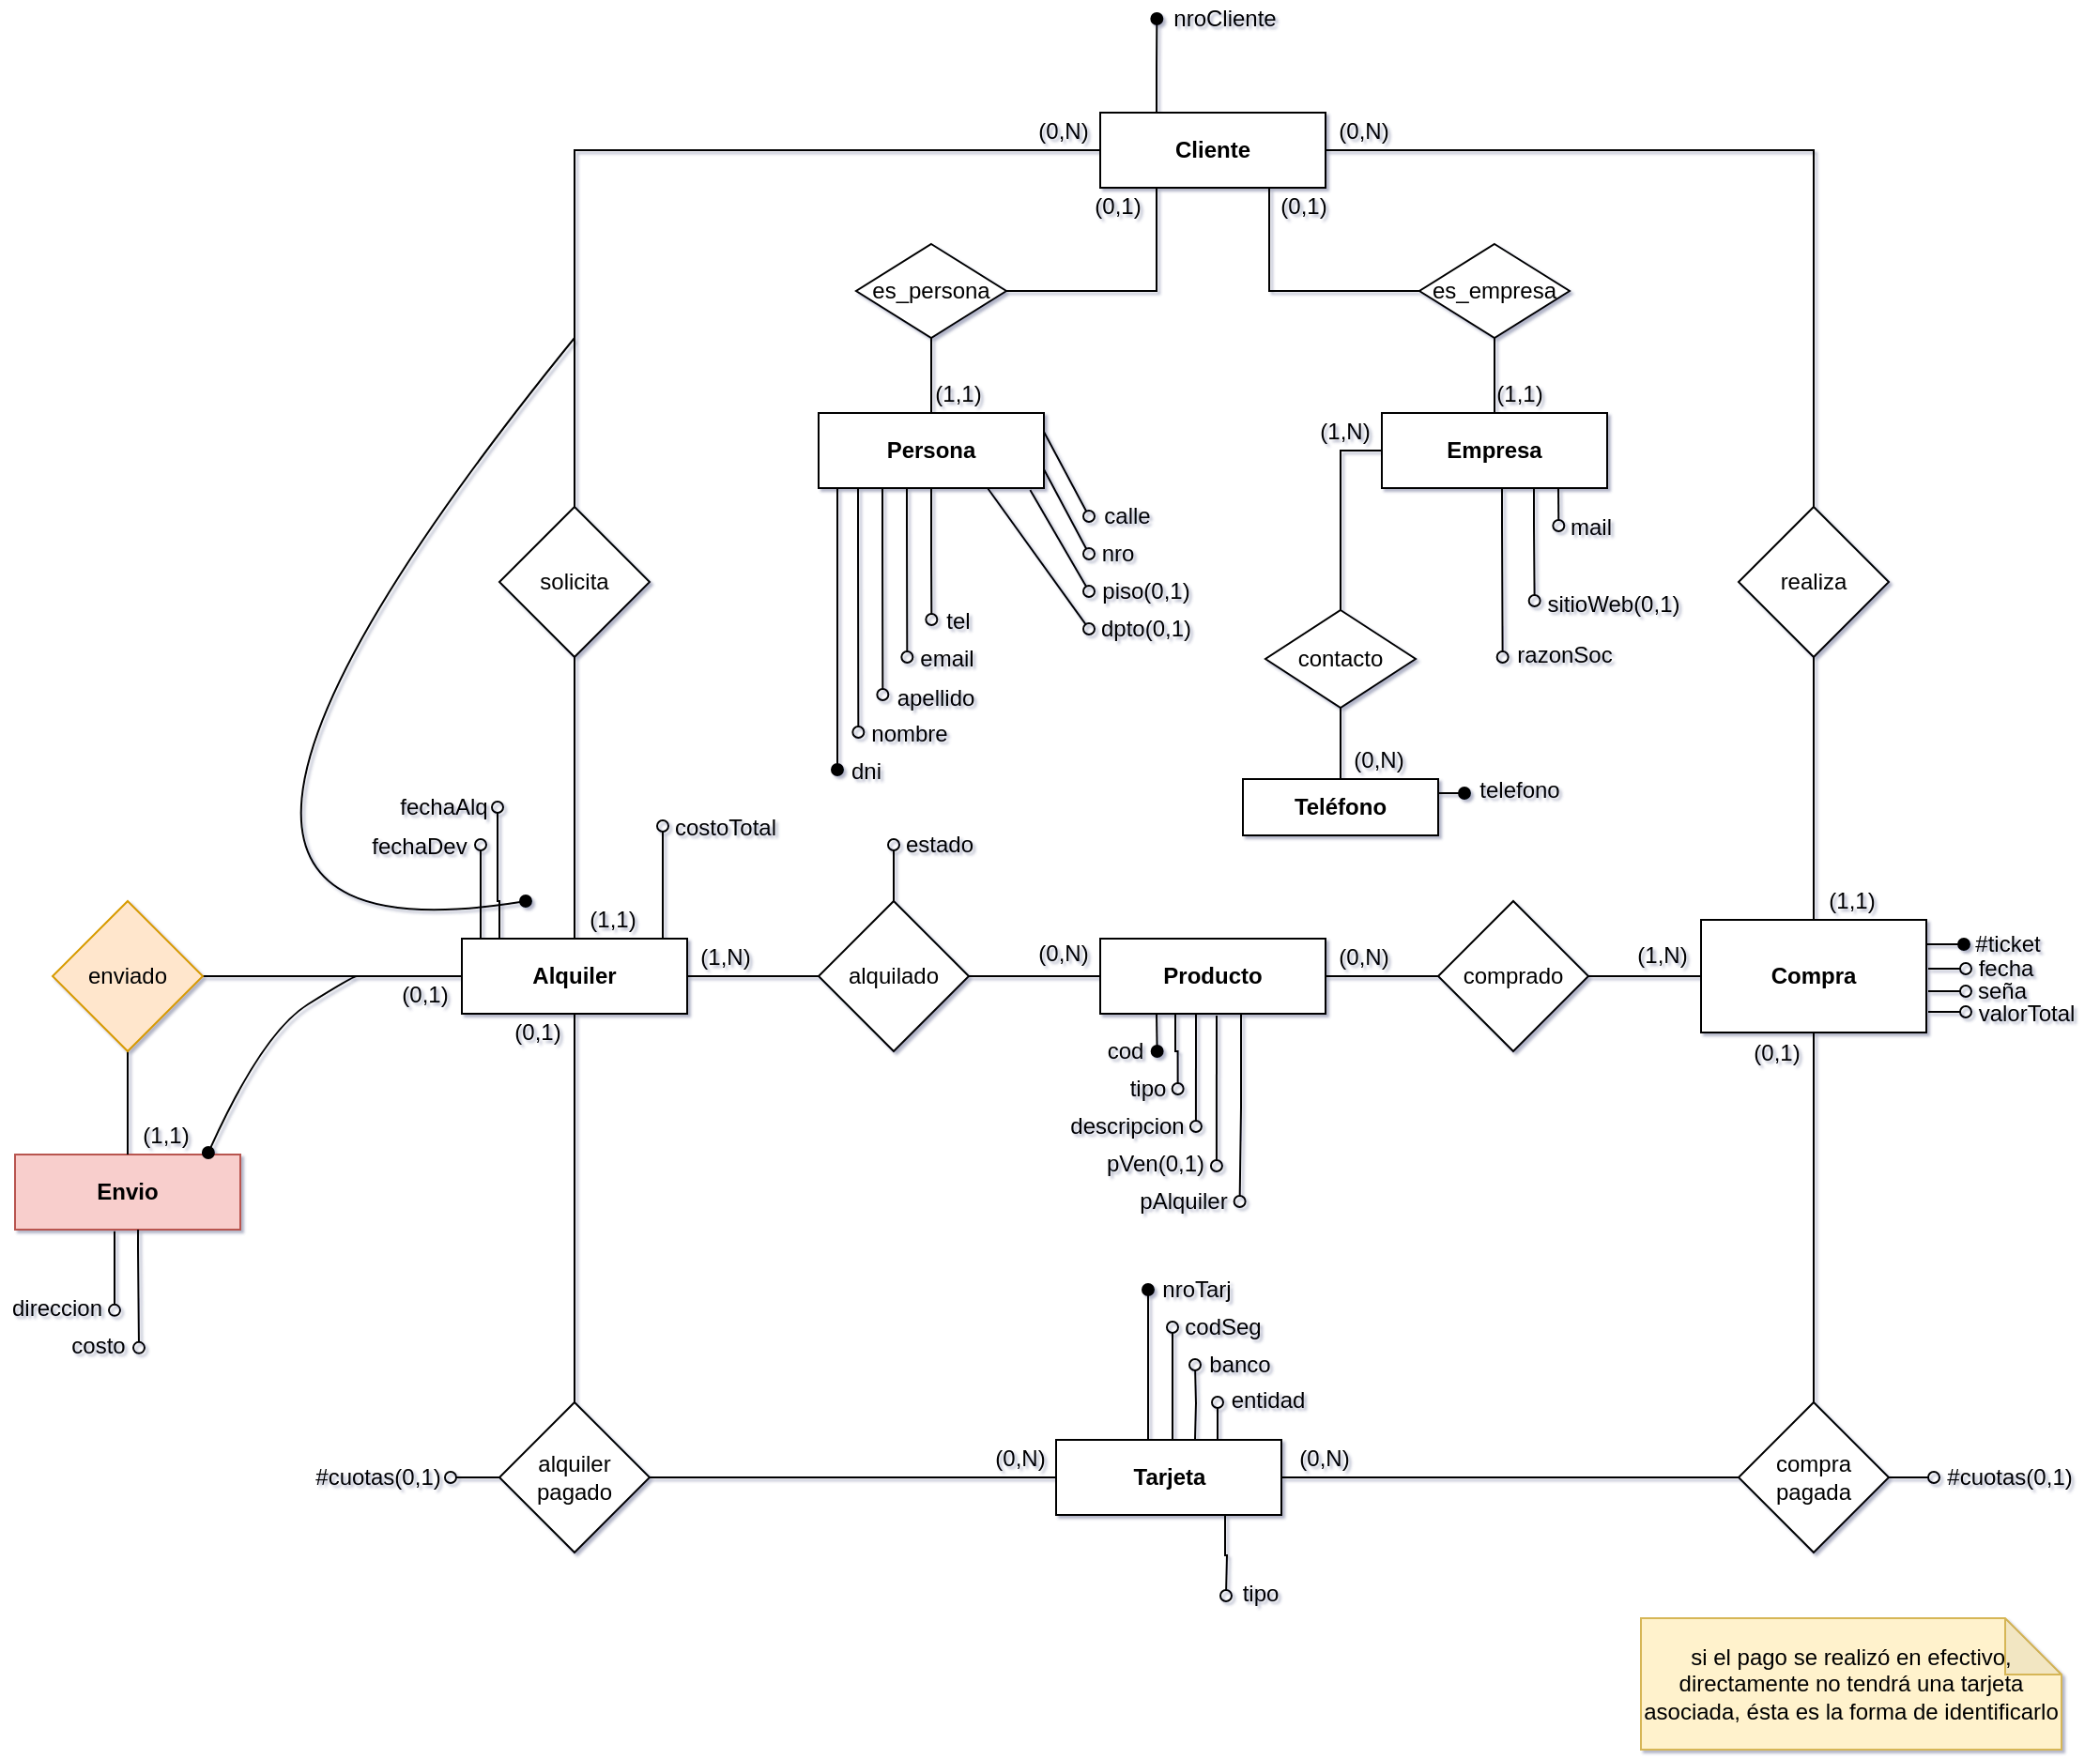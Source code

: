 <mxfile version="17.4.5" type="github">
  <diagram id="tCA3b7V7rkpCgKGouU4P" name="Página-1">
    <mxGraphModel dx="1116" dy="672" grid="1" gridSize="10" guides="1" tooltips="1" connect="1" arrows="1" fold="1" page="1" pageScale="1" pageWidth="827" pageHeight="1169" math="0" shadow="1">
      <root>
        <mxCell id="0" />
        <mxCell id="1" parent="0" />
        <mxCell id="JrbC6fHpjMKqTfL63MD3-28" style="edgeStyle=orthogonalEdgeStyle;rounded=0;orthogonalLoop=1;jettySize=auto;html=1;exitX=0;exitY=0.5;exitDx=0;exitDy=0;entryX=0.5;entryY=0;entryDx=0;entryDy=0;endArrow=none;endFill=0;" parent="1" source="JrbC6fHpjMKqTfL63MD3-1" target="JrbC6fHpjMKqTfL63MD3-8" edge="1">
          <mxGeometry relative="1" as="geometry" />
        </mxCell>
        <mxCell id="JrbC6fHpjMKqTfL63MD3-32" style="edgeStyle=orthogonalEdgeStyle;rounded=0;orthogonalLoop=1;jettySize=auto;html=1;exitX=1;exitY=0.5;exitDx=0;exitDy=0;entryX=0.5;entryY=0;entryDx=0;entryDy=0;endArrow=none;endFill=0;" parent="1" source="JrbC6fHpjMKqTfL63MD3-1" target="JrbC6fHpjMKqTfL63MD3-30" edge="1">
          <mxGeometry relative="1" as="geometry" />
        </mxCell>
        <mxCell id="JrbC6fHpjMKqTfL63MD3-125" style="edgeStyle=orthogonalEdgeStyle;rounded=0;orthogonalLoop=1;jettySize=auto;html=1;exitX=0.5;exitY=1;exitDx=0;exitDy=0;endArrow=oval;endFill=1;" parent="1" edge="1">
          <mxGeometry relative="1" as="geometry">
            <mxPoint x="986" y="440" as="targetPoint" />
            <mxPoint x="1026" y="290" as="sourcePoint" />
            <Array as="points">
              <mxPoint x="986" y="290" />
            </Array>
          </mxGeometry>
        </mxCell>
        <mxCell id="JrbC6fHpjMKqTfL63MD3-142" style="edgeStyle=orthogonalEdgeStyle;rounded=0;orthogonalLoop=1;jettySize=auto;html=1;exitX=0.25;exitY=0;exitDx=0;exitDy=0;endArrow=oval;endFill=1;" parent="1" source="JrbC6fHpjMKqTfL63MD3-1" edge="1">
          <mxGeometry relative="1" as="geometry">
            <mxPoint x="1156.176" y="40" as="targetPoint" />
          </mxGeometry>
        </mxCell>
        <mxCell id="njBk4Wr4Tp1kpE1FgS2M-12" style="edgeStyle=orthogonalEdgeStyle;rounded=0;orthogonalLoop=1;jettySize=auto;html=1;exitX=0.25;exitY=1;exitDx=0;exitDy=0;entryX=1;entryY=0.5;entryDx=0;entryDy=0;endArrow=none;endFill=0;" parent="1" source="JrbC6fHpjMKqTfL63MD3-1" target="njBk4Wr4Tp1kpE1FgS2M-10" edge="1">
          <mxGeometry relative="1" as="geometry" />
        </mxCell>
        <mxCell id="njBk4Wr4Tp1kpE1FgS2M-13" style="edgeStyle=orthogonalEdgeStyle;rounded=0;orthogonalLoop=1;jettySize=auto;html=1;exitX=0.75;exitY=1;exitDx=0;exitDy=0;entryX=0;entryY=0.5;entryDx=0;entryDy=0;endArrow=none;endFill=0;" parent="1" source="JrbC6fHpjMKqTfL63MD3-1" target="njBk4Wr4Tp1kpE1FgS2M-11" edge="1">
          <mxGeometry relative="1" as="geometry" />
        </mxCell>
        <mxCell id="JrbC6fHpjMKqTfL63MD3-1" value="Cliente" style="rounded=0;whiteSpace=wrap;html=1;fontStyle=1" parent="1" vertex="1">
          <mxGeometry x="1126" y="90" width="120" height="40" as="geometry" />
        </mxCell>
        <mxCell id="JrbC6fHpjMKqTfL63MD3-136" style="edgeStyle=orthogonalEdgeStyle;rounded=0;orthogonalLoop=1;jettySize=auto;html=1;exitX=0.5;exitY=1;exitDx=0;exitDy=0;endArrow=oval;endFill=0;" parent="1" edge="1">
          <mxGeometry relative="1" as="geometry">
            <mxPoint x="997.176" y="420" as="targetPoint" />
            <mxPoint x="997" y="290" as="sourcePoint" />
            <Array as="points">
              <mxPoint x="997" y="320" />
              <mxPoint x="997" y="320" />
            </Array>
          </mxGeometry>
        </mxCell>
        <mxCell id="JrbC6fHpjMKqTfL63MD3-137" style="edgeStyle=orthogonalEdgeStyle;rounded=0;orthogonalLoop=1;jettySize=auto;html=1;exitX=0.5;exitY=1;exitDx=0;exitDy=0;endArrow=oval;endFill=0;" parent="1" edge="1">
          <mxGeometry relative="1" as="geometry">
            <mxPoint x="1010.176" y="400" as="targetPoint" />
            <mxPoint x="1010" y="290" as="sourcePoint" />
            <Array as="points">
              <mxPoint x="1010" y="320" />
              <mxPoint x="1010" y="320" />
            </Array>
          </mxGeometry>
        </mxCell>
        <mxCell id="JrbC6fHpjMKqTfL63MD3-139" style="edgeStyle=orthogonalEdgeStyle;rounded=0;orthogonalLoop=1;jettySize=auto;html=1;exitX=0.5;exitY=1;exitDx=0;exitDy=0;endArrow=oval;endFill=0;" parent="1" edge="1">
          <mxGeometry relative="1" as="geometry">
            <mxPoint x="1023.176" y="380" as="targetPoint" />
            <mxPoint x="1023" y="290" as="sourcePoint" />
            <Array as="points">
              <mxPoint x="1023" y="310" />
              <mxPoint x="1023" y="310" />
            </Array>
          </mxGeometry>
        </mxCell>
        <mxCell id="JrbC6fHpjMKqTfL63MD3-140" style="edgeStyle=orthogonalEdgeStyle;rounded=0;orthogonalLoop=1;jettySize=auto;html=1;exitX=0.5;exitY=1;exitDx=0;exitDy=0;endArrow=oval;endFill=0;" parent="1" source="JrbC6fHpjMKqTfL63MD3-2" edge="1">
          <mxGeometry relative="1" as="geometry">
            <mxPoint x="1036.176" y="360" as="targetPoint" />
          </mxGeometry>
        </mxCell>
        <mxCell id="JrbC6fHpjMKqTfL63MD3-2" value="Persona" style="rounded=0;whiteSpace=wrap;html=1;fontStyle=1" parent="1" vertex="1">
          <mxGeometry x="976" y="250" width="120" height="40" as="geometry" />
        </mxCell>
        <mxCell id="JrbC6fHpjMKqTfL63MD3-145" style="edgeStyle=orthogonalEdgeStyle;rounded=0;orthogonalLoop=1;jettySize=auto;html=1;exitX=0.5;exitY=1;exitDx=0;exitDy=0;endArrow=oval;endFill=0;" parent="1" edge="1">
          <mxGeometry relative="1" as="geometry">
            <mxPoint x="1370.176" y="310" as="targetPoint" />
            <mxPoint x="1370" y="290" as="sourcePoint" />
          </mxGeometry>
        </mxCell>
        <mxCell id="JrbC6fHpjMKqTfL63MD3-147" style="edgeStyle=orthogonalEdgeStyle;rounded=0;orthogonalLoop=1;jettySize=auto;html=1;exitX=0.5;exitY=1;exitDx=0;exitDy=0;endArrow=oval;endFill=0;" parent="1" edge="1">
          <mxGeometry relative="1" as="geometry">
            <mxPoint x="1357.333" y="350" as="targetPoint" />
            <mxPoint x="1357" y="290" as="sourcePoint" />
            <Array as="points">
              <mxPoint x="1357" y="310" />
              <mxPoint x="1357" y="310" />
            </Array>
          </mxGeometry>
        </mxCell>
        <mxCell id="JrbC6fHpjMKqTfL63MD3-148" style="edgeStyle=orthogonalEdgeStyle;rounded=0;orthogonalLoop=1;jettySize=auto;html=1;exitX=0.25;exitY=1;exitDx=0;exitDy=0;endArrow=oval;endFill=0;" parent="1" edge="1">
          <mxGeometry relative="1" as="geometry">
            <mxPoint x="1340.333" y="380" as="targetPoint" />
            <mxPoint x="1340" y="290" as="sourcePoint" />
            <Array as="points">
              <mxPoint x="1340" y="310" />
              <mxPoint x="1340" y="310" />
            </Array>
          </mxGeometry>
        </mxCell>
        <mxCell id="njBk4Wr4Tp1kpE1FgS2M-5" style="edgeStyle=orthogonalEdgeStyle;rounded=0;orthogonalLoop=1;jettySize=auto;html=1;exitX=0;exitY=0.5;exitDx=0;exitDy=0;entryX=0.5;entryY=0;entryDx=0;entryDy=0;endArrow=none;endFill=0;" parent="1" source="JrbC6fHpjMKqTfL63MD3-3" target="njBk4Wr4Tp1kpE1FgS2M-1" edge="1">
          <mxGeometry relative="1" as="geometry" />
        </mxCell>
        <mxCell id="JrbC6fHpjMKqTfL63MD3-3" value="Empresa" style="rounded=0;whiteSpace=wrap;html=1;fontStyle=1" parent="1" vertex="1">
          <mxGeometry x="1276" y="250" width="120" height="40" as="geometry" />
        </mxCell>
        <mxCell id="JrbC6fHpjMKqTfL63MD3-104" style="edgeStyle=orthogonalEdgeStyle;rounded=0;orthogonalLoop=1;jettySize=auto;html=1;exitX=0.25;exitY=1;exitDx=0;exitDy=0;endArrow=oval;endFill=1;" parent="1" source="JrbC6fHpjMKqTfL63MD3-6" edge="1">
          <mxGeometry relative="1" as="geometry">
            <mxPoint x="1156.333" y="590.0" as="targetPoint" />
          </mxGeometry>
        </mxCell>
        <mxCell id="JrbC6fHpjMKqTfL63MD3-106" style="edgeStyle=orthogonalEdgeStyle;rounded=0;orthogonalLoop=1;jettySize=auto;html=1;exitX=0.5;exitY=1;exitDx=0;exitDy=0;endArrow=oval;endFill=0;" parent="1" edge="1">
          <mxGeometry relative="1" as="geometry">
            <mxPoint x="1167.333" y="610" as="targetPoint" />
            <mxPoint x="1167" y="570.0" as="sourcePoint" />
            <Array as="points">
              <mxPoint x="1166" y="570" />
              <mxPoint x="1166" y="590" />
              <mxPoint x="1167" y="590" />
            </Array>
          </mxGeometry>
        </mxCell>
        <mxCell id="JrbC6fHpjMKqTfL63MD3-108" style="edgeStyle=orthogonalEdgeStyle;rounded=0;orthogonalLoop=1;jettySize=auto;html=1;exitX=0.5;exitY=1;exitDx=0;exitDy=0;endArrow=oval;endFill=0;" parent="1" edge="1">
          <mxGeometry relative="1" as="geometry">
            <mxPoint x="1176.966" y="630" as="targetPoint" />
            <mxPoint x="1177.0" y="570" as="sourcePoint" />
          </mxGeometry>
        </mxCell>
        <mxCell id="JrbC6fHpjMKqTfL63MD3-110" style="edgeStyle=orthogonalEdgeStyle;rounded=0;orthogonalLoop=1;jettySize=auto;html=1;exitX=0.5;exitY=1;exitDx=0;exitDy=0;endArrow=oval;endFill=0;" parent="1" edge="1">
          <mxGeometry relative="1" as="geometry">
            <mxPoint x="1187.966" y="651" as="targetPoint" />
            <mxPoint x="1188.0" y="571" as="sourcePoint" />
          </mxGeometry>
        </mxCell>
        <mxCell id="JrbC6fHpjMKqTfL63MD3-112" style="edgeStyle=orthogonalEdgeStyle;rounded=0;orthogonalLoop=1;jettySize=auto;html=1;exitX=0.75;exitY=1;exitDx=0;exitDy=0;endArrow=oval;endFill=0;" parent="1" edge="1">
          <mxGeometry relative="1" as="geometry">
            <mxPoint x="1200.31" y="670" as="targetPoint" />
            <mxPoint x="1200.0" y="570" as="sourcePoint" />
            <Array as="points">
              <mxPoint x="1201" y="570" />
              <mxPoint x="1201" y="620" />
              <mxPoint x="1200" y="620" />
            </Array>
          </mxGeometry>
        </mxCell>
        <mxCell id="JrbC6fHpjMKqTfL63MD3-6" value="Producto" style="rounded=0;whiteSpace=wrap;html=1;fontStyle=1" parent="1" vertex="1">
          <mxGeometry x="1126" y="530" width="120" height="40" as="geometry" />
        </mxCell>
        <mxCell id="JrbC6fHpjMKqTfL63MD3-12" style="edgeStyle=orthogonalEdgeStyle;rounded=0;orthogonalLoop=1;jettySize=auto;html=1;exitX=1;exitY=0.5;exitDx=0;exitDy=0;entryX=0;entryY=0.5;entryDx=0;entryDy=0;endArrow=none;endFill=0;" parent="1" source="JrbC6fHpjMKqTfL63MD3-7" target="JrbC6fHpjMKqTfL63MD3-11" edge="1">
          <mxGeometry relative="1" as="geometry">
            <mxPoint x="976" y="550" as="sourcePoint" />
          </mxGeometry>
        </mxCell>
        <mxCell id="JrbC6fHpjMKqTfL63MD3-38" style="edgeStyle=orthogonalEdgeStyle;rounded=0;orthogonalLoop=1;jettySize=auto;html=1;exitX=0.5;exitY=1;exitDx=0;exitDy=0;entryX=0.5;entryY=0;entryDx=0;entryDy=0;endArrow=none;endFill=0;" parent="1" source="JrbC6fHpjMKqTfL63MD3-7" target="JrbC6fHpjMKqTfL63MD3-36" edge="1">
          <mxGeometry relative="1" as="geometry" />
        </mxCell>
        <mxCell id="JrbC6fHpjMKqTfL63MD3-48" style="edgeStyle=orthogonalEdgeStyle;rounded=0;orthogonalLoop=1;jettySize=auto;html=1;exitX=0;exitY=0.5;exitDx=0;exitDy=0;entryX=1;entryY=0.5;entryDx=0;entryDy=0;endArrow=none;endFill=0;" parent="1" source="JrbC6fHpjMKqTfL63MD3-7" target="OYZd-i3R9D24Anv1cwW3-3" edge="1">
          <mxGeometry relative="1" as="geometry">
            <mxPoint x="606" y="610" as="targetPoint" />
          </mxGeometry>
        </mxCell>
        <mxCell id="JrbC6fHpjMKqTfL63MD3-60" style="edgeStyle=orthogonalEdgeStyle;rounded=0;orthogonalLoop=1;jettySize=auto;html=1;exitX=0.25;exitY=0;exitDx=0;exitDy=0;endArrow=oval;endFill=0;" parent="1" edge="1">
          <mxGeometry relative="1" as="geometry">
            <mxPoint x="796" y="480" as="targetPoint" />
            <mxPoint x="797" y="530.0" as="sourcePoint" />
            <Array as="points">
              <mxPoint x="796" y="530" />
            </Array>
          </mxGeometry>
        </mxCell>
        <mxCell id="JrbC6fHpjMKqTfL63MD3-61" style="edgeStyle=orthogonalEdgeStyle;rounded=0;orthogonalLoop=1;jettySize=auto;html=1;exitX=0.25;exitY=0;exitDx=0;exitDy=0;endArrow=oval;endFill=0;" parent="1" edge="1">
          <mxGeometry relative="1" as="geometry">
            <mxPoint x="805" y="460" as="targetPoint" />
            <mxPoint x="805" y="530.0" as="sourcePoint" />
            <Array as="points">
              <mxPoint x="806" y="530" />
              <mxPoint x="806" y="510" />
            </Array>
          </mxGeometry>
        </mxCell>
        <mxCell id="JrbC6fHpjMKqTfL63MD3-62" style="edgeStyle=orthogonalEdgeStyle;rounded=0;orthogonalLoop=1;jettySize=auto;html=1;exitX=0.25;exitY=0;exitDx=0;exitDy=0;endArrow=oval;endFill=0;" parent="1" edge="1">
          <mxGeometry relative="1" as="geometry">
            <mxPoint x="893" y="470.0" as="targetPoint" />
            <mxPoint x="893" y="530.0" as="sourcePoint" />
          </mxGeometry>
        </mxCell>
        <mxCell id="JrbC6fHpjMKqTfL63MD3-7" value="Alquiler" style="rounded=0;whiteSpace=wrap;html=1;fontStyle=1" parent="1" vertex="1">
          <mxGeometry x="786" y="530" width="120" height="40" as="geometry" />
        </mxCell>
        <mxCell id="JrbC6fHpjMKqTfL63MD3-29" style="edgeStyle=orthogonalEdgeStyle;rounded=0;orthogonalLoop=1;jettySize=auto;html=1;exitX=0.5;exitY=1;exitDx=0;exitDy=0;entryX=0.5;entryY=0;entryDx=0;entryDy=0;endArrow=none;endFill=0;" parent="1" source="JrbC6fHpjMKqTfL63MD3-8" target="JrbC6fHpjMKqTfL63MD3-7" edge="1">
          <mxGeometry relative="1" as="geometry" />
        </mxCell>
        <mxCell id="JrbC6fHpjMKqTfL63MD3-8" value="solicita" style="rhombus;whiteSpace=wrap;html=1;" parent="1" vertex="1">
          <mxGeometry x="806" y="300" width="80" height="80" as="geometry" />
        </mxCell>
        <mxCell id="JrbC6fHpjMKqTfL63MD3-13" style="edgeStyle=orthogonalEdgeStyle;rounded=0;orthogonalLoop=1;jettySize=auto;html=1;exitX=1;exitY=0.5;exitDx=0;exitDy=0;entryX=0;entryY=0.5;entryDx=0;entryDy=0;endArrow=none;endFill=0;" parent="1" source="JrbC6fHpjMKqTfL63MD3-11" target="JrbC6fHpjMKqTfL63MD3-6" edge="1">
          <mxGeometry relative="1" as="geometry" />
        </mxCell>
        <mxCell id="JrbC6fHpjMKqTfL63MD3-16" style="edgeStyle=orthogonalEdgeStyle;rounded=0;orthogonalLoop=1;jettySize=auto;html=1;exitX=0.5;exitY=0;exitDx=0;exitDy=0;endArrow=oval;endFill=0;" parent="1" source="JrbC6fHpjMKqTfL63MD3-11" edge="1">
          <mxGeometry relative="1" as="geometry">
            <mxPoint x="1016" y="480" as="targetPoint" />
          </mxGeometry>
        </mxCell>
        <mxCell id="JrbC6fHpjMKqTfL63MD3-11" value="alquilado" style="rhombus;whiteSpace=wrap;html=1;" parent="1" vertex="1">
          <mxGeometry x="976" y="510" width="80" height="80" as="geometry" />
        </mxCell>
        <mxCell id="JrbC6fHpjMKqTfL63MD3-14" value="(1,N)" style="text;html=1;align=center;verticalAlign=middle;resizable=0;points=[];autosize=1;strokeColor=none;fillColor=none;" parent="1" vertex="1">
          <mxGeometry x="906" y="530" width="40" height="20" as="geometry" />
        </mxCell>
        <mxCell id="JrbC6fHpjMKqTfL63MD3-17" value="estado" style="text;html=1;align=center;verticalAlign=middle;resizable=0;points=[];autosize=1;strokeColor=none;fillColor=none;" parent="1" vertex="1">
          <mxGeometry x="1015" y="470" width="50" height="20" as="geometry" />
        </mxCell>
        <mxCell id="JrbC6fHpjMKqTfL63MD3-42" style="edgeStyle=orthogonalEdgeStyle;rounded=0;orthogonalLoop=1;jettySize=auto;html=1;exitX=0.5;exitY=1;exitDx=0;exitDy=0;entryX=0.5;entryY=0;entryDx=0;entryDy=0;endArrow=none;endFill=0;" parent="1" source="JrbC6fHpjMKqTfL63MD3-21" target="JrbC6fHpjMKqTfL63MD3-40" edge="1">
          <mxGeometry relative="1" as="geometry" />
        </mxCell>
        <mxCell id="JrbC6fHpjMKqTfL63MD3-93" style="edgeStyle=orthogonalEdgeStyle;rounded=0;orthogonalLoop=1;jettySize=auto;html=1;exitX=1;exitY=0.25;exitDx=0;exitDy=0;endArrow=oval;endFill=1;" parent="1" edge="1">
          <mxGeometry relative="1" as="geometry">
            <mxPoint x="1586" y="532.833" as="targetPoint" />
            <mxPoint x="1566" y="533.0" as="sourcePoint" />
          </mxGeometry>
        </mxCell>
        <mxCell id="JrbC6fHpjMKqTfL63MD3-21" value="Compra" style="rounded=0;whiteSpace=wrap;html=1;fontStyle=1" parent="1" vertex="1">
          <mxGeometry x="1446" y="520" width="120" height="60" as="geometry" />
        </mxCell>
        <mxCell id="JrbC6fHpjMKqTfL63MD3-23" style="edgeStyle=orthogonalEdgeStyle;rounded=0;orthogonalLoop=1;jettySize=auto;html=1;exitX=1;exitY=0.5;exitDx=0;exitDy=0;entryX=0;entryY=0.5;entryDx=0;entryDy=0;endArrow=none;endFill=0;" parent="1" source="JrbC6fHpjMKqTfL63MD3-22" target="JrbC6fHpjMKqTfL63MD3-21" edge="1">
          <mxGeometry relative="1" as="geometry" />
        </mxCell>
        <mxCell id="JrbC6fHpjMKqTfL63MD3-24" style="edgeStyle=orthogonalEdgeStyle;rounded=0;orthogonalLoop=1;jettySize=auto;html=1;exitX=0;exitY=0.5;exitDx=0;exitDy=0;entryX=1;entryY=0.5;entryDx=0;entryDy=0;endArrow=none;endFill=0;" parent="1" source="JrbC6fHpjMKqTfL63MD3-22" target="JrbC6fHpjMKqTfL63MD3-6" edge="1">
          <mxGeometry relative="1" as="geometry" />
        </mxCell>
        <mxCell id="JrbC6fHpjMKqTfL63MD3-22" value="comprado" style="rhombus;whiteSpace=wrap;html=1;" parent="1" vertex="1">
          <mxGeometry x="1306" y="510" width="80" height="80" as="geometry" />
        </mxCell>
        <mxCell id="JrbC6fHpjMKqTfL63MD3-25" value="(1,N)" style="text;html=1;align=center;verticalAlign=middle;resizable=0;points=[];autosize=1;strokeColor=none;fillColor=none;" parent="1" vertex="1">
          <mxGeometry x="1405" y="529" width="40" height="20" as="geometry" />
        </mxCell>
        <mxCell id="JrbC6fHpjMKqTfL63MD3-31" style="edgeStyle=orthogonalEdgeStyle;rounded=0;orthogonalLoop=1;jettySize=auto;html=1;exitX=0.5;exitY=1;exitDx=0;exitDy=0;entryX=0.5;entryY=0;entryDx=0;entryDy=0;endArrow=none;endFill=0;" parent="1" source="JrbC6fHpjMKqTfL63MD3-30" target="JrbC6fHpjMKqTfL63MD3-21" edge="1">
          <mxGeometry relative="1" as="geometry" />
        </mxCell>
        <mxCell id="JrbC6fHpjMKqTfL63MD3-30" value="realiza" style="rhombus;whiteSpace=wrap;html=1;" parent="1" vertex="1">
          <mxGeometry x="1466" y="300" width="80" height="80" as="geometry" />
        </mxCell>
        <mxCell id="JrbC6fHpjMKqTfL63MD3-41" style="edgeStyle=orthogonalEdgeStyle;rounded=0;orthogonalLoop=1;jettySize=auto;html=1;exitX=1;exitY=0.5;exitDx=0;exitDy=0;entryX=0;entryY=0.5;entryDx=0;entryDy=0;endArrow=none;endFill=0;" parent="1" source="JrbC6fHpjMKqTfL63MD3-35" target="JrbC6fHpjMKqTfL63MD3-40" edge="1">
          <mxGeometry relative="1" as="geometry">
            <mxPoint x="1246" y="740" as="sourcePoint" />
          </mxGeometry>
        </mxCell>
        <mxCell id="JrbC6fHpjMKqTfL63MD3-157" style="edgeStyle=orthogonalEdgeStyle;rounded=0;orthogonalLoop=1;jettySize=auto;html=1;exitX=0.25;exitY=0;exitDx=0;exitDy=0;endArrow=oval;endFill=1;" parent="1" edge="1">
          <mxGeometry relative="1" as="geometry">
            <mxPoint x="1151.5" y="717" as="targetPoint" />
            <mxPoint x="1151.5" y="797" as="sourcePoint" />
          </mxGeometry>
        </mxCell>
        <mxCell id="JrbC6fHpjMKqTfL63MD3-158" style="edgeStyle=orthogonalEdgeStyle;rounded=0;orthogonalLoop=1;jettySize=auto;html=1;exitX=0.25;exitY=0;exitDx=0;exitDy=0;endArrow=oval;endFill=0;" parent="1" edge="1">
          <mxGeometry relative="1" as="geometry">
            <mxPoint x="1164.5" y="737" as="targetPoint" />
            <mxPoint x="1164.5" y="797" as="sourcePoint" />
            <Array as="points">
              <mxPoint x="1164.5" y="737" />
            </Array>
          </mxGeometry>
        </mxCell>
        <mxCell id="JrbC6fHpjMKqTfL63MD3-159" style="edgeStyle=orthogonalEdgeStyle;rounded=0;orthogonalLoop=1;jettySize=auto;html=1;exitX=0.5;exitY=0;exitDx=0;exitDy=0;endArrow=oval;endFill=0;" parent="1" edge="1">
          <mxGeometry relative="1" as="geometry">
            <mxPoint x="1176.5" y="757" as="targetPoint" />
            <mxPoint x="1176.5" y="797" as="sourcePoint" />
          </mxGeometry>
        </mxCell>
        <mxCell id="JrbC6fHpjMKqTfL63MD3-160" style="edgeStyle=orthogonalEdgeStyle;rounded=0;orthogonalLoop=1;jettySize=auto;html=1;exitX=0.5;exitY=0;exitDx=0;exitDy=0;endArrow=oval;endFill=0;" parent="1" edge="1">
          <mxGeometry relative="1" as="geometry">
            <mxPoint x="1188.5" y="777" as="targetPoint" />
            <mxPoint x="1188.5" y="797" as="sourcePoint" />
          </mxGeometry>
        </mxCell>
        <mxCell id="vegJUTZC-NedtnokfhXn-1" style="edgeStyle=orthogonalEdgeStyle;rounded=0;orthogonalLoop=1;jettySize=auto;html=1;exitX=0.75;exitY=1;exitDx=0;exitDy=0;endArrow=oval;endFill=0;" parent="1" source="JrbC6fHpjMKqTfL63MD3-35" edge="1">
          <mxGeometry relative="1" as="geometry">
            <mxPoint x="1193" y="880" as="targetPoint" />
          </mxGeometry>
        </mxCell>
        <mxCell id="JrbC6fHpjMKqTfL63MD3-35" value="Tarjeta" style="rounded=0;whiteSpace=wrap;html=1;fontStyle=1" parent="1" vertex="1">
          <mxGeometry x="1102.5" y="797" width="120" height="40" as="geometry" />
        </mxCell>
        <mxCell id="JrbC6fHpjMKqTfL63MD3-37" style="edgeStyle=orthogonalEdgeStyle;rounded=0;orthogonalLoop=1;jettySize=auto;html=1;exitX=1;exitY=0.5;exitDx=0;exitDy=0;entryX=0;entryY=0.5;entryDx=0;entryDy=0;endArrow=none;endFill=0;" parent="1" source="JrbC6fHpjMKqTfL63MD3-36" target="JrbC6fHpjMKqTfL63MD3-35" edge="1">
          <mxGeometry relative="1" as="geometry">
            <mxPoint x="1126" y="740" as="targetPoint" />
          </mxGeometry>
        </mxCell>
        <mxCell id="nKV0IDAUiu47R8Ns6cA8-9" style="edgeStyle=orthogonalEdgeStyle;rounded=0;orthogonalLoop=1;jettySize=auto;html=1;exitX=0;exitY=0.5;exitDx=0;exitDy=0;endArrow=oval;endFill=0;" parent="1" source="JrbC6fHpjMKqTfL63MD3-36" edge="1">
          <mxGeometry relative="1" as="geometry">
            <mxPoint x="780" y="816.897" as="targetPoint" />
          </mxGeometry>
        </mxCell>
        <mxCell id="JrbC6fHpjMKqTfL63MD3-36" value="alquiler&lt;br&gt;pagado" style="rhombus;whiteSpace=wrap;html=1;" parent="1" vertex="1">
          <mxGeometry x="806" y="777" width="80" height="80" as="geometry" />
        </mxCell>
        <mxCell id="nKV0IDAUiu47R8Ns6cA8-7" style="edgeStyle=orthogonalEdgeStyle;rounded=0;orthogonalLoop=1;jettySize=auto;html=1;exitX=1;exitY=0.5;exitDx=0;exitDy=0;endArrow=oval;endFill=0;" parent="1" source="JrbC6fHpjMKqTfL63MD3-40" edge="1">
          <mxGeometry relative="1" as="geometry">
            <mxPoint x="1570" y="816.897" as="targetPoint" />
          </mxGeometry>
        </mxCell>
        <mxCell id="JrbC6fHpjMKqTfL63MD3-40" value="compra&lt;br&gt;pagada" style="rhombus;whiteSpace=wrap;html=1;" parent="1" vertex="1">
          <mxGeometry x="1466" y="777" width="80" height="80" as="geometry" />
        </mxCell>
        <mxCell id="JrbC6fHpjMKqTfL63MD3-57" value="(0,1)" style="text;html=1;align=center;verticalAlign=middle;resizable=0;points=[];autosize=1;strokeColor=none;fillColor=none;" parent="1" vertex="1">
          <mxGeometry x="806" y="570" width="40" height="20" as="geometry" />
        </mxCell>
        <mxCell id="JrbC6fHpjMKqTfL63MD3-58" value="(0,1)" style="text;html=1;align=center;verticalAlign=middle;resizable=0;points=[];autosize=1;strokeColor=none;fillColor=none;" parent="1" vertex="1">
          <mxGeometry x="1466" y="581" width="40" height="20" as="geometry" />
        </mxCell>
        <mxCell id="JrbC6fHpjMKqTfL63MD3-63" value="fechaDev" style="text;html=1;align=center;verticalAlign=middle;resizable=0;points=[];autosize=1;strokeColor=none;fillColor=none;" parent="1" vertex="1">
          <mxGeometry x="728" y="471" width="70" height="20" as="geometry" />
        </mxCell>
        <mxCell id="JrbC6fHpjMKqTfL63MD3-64" value="fechaAlq" style="text;html=1;align=center;verticalAlign=middle;resizable=0;points=[];autosize=1;strokeColor=none;fillColor=none;" parent="1" vertex="1">
          <mxGeometry x="746" y="450" width="60" height="20" as="geometry" />
        </mxCell>
        <mxCell id="JrbC6fHpjMKqTfL63MD3-65" value="costoTotal" style="text;html=1;align=center;verticalAlign=middle;resizable=0;points=[];autosize=1;strokeColor=none;fillColor=none;" parent="1" vertex="1">
          <mxGeometry x="891" y="461" width="70" height="20" as="geometry" />
        </mxCell>
        <mxCell id="JrbC6fHpjMKqTfL63MD3-66" value="" style="curved=1;endArrow=oval;html=1;rounded=0;endFill=1;" parent="1" edge="1">
          <mxGeometry width="50" height="50" relative="1" as="geometry">
            <mxPoint x="846" y="210" as="sourcePoint" />
            <mxPoint x="820" y="510" as="targetPoint" />
            <Array as="points">
              <mxPoint x="570" y="550" />
            </Array>
          </mxGeometry>
        </mxCell>
        <mxCell id="JrbC6fHpjMKqTfL63MD3-67" value="(0,N)" style="text;html=1;align=center;verticalAlign=middle;resizable=0;points=[];autosize=1;strokeColor=none;fillColor=none;" parent="1" vertex="1">
          <mxGeometry x="1086" y="90" width="40" height="20" as="geometry" />
        </mxCell>
        <mxCell id="JrbC6fHpjMKqTfL63MD3-68" value="(1,1)" style="text;html=1;align=center;verticalAlign=middle;resizable=0;points=[];autosize=1;strokeColor=none;fillColor=none;" parent="1" vertex="1">
          <mxGeometry x="846" y="510" width="40" height="20" as="geometry" />
        </mxCell>
        <mxCell id="JrbC6fHpjMKqTfL63MD3-70" value="(0,N)" style="text;html=1;align=center;verticalAlign=middle;resizable=0;points=[];autosize=1;strokeColor=none;fillColor=none;" parent="1" vertex="1">
          <mxGeometry x="1246" y="90" width="40" height="20" as="geometry" />
        </mxCell>
        <mxCell id="JrbC6fHpjMKqTfL63MD3-71" value="(1,1)" style="text;html=1;align=center;verticalAlign=middle;resizable=0;points=[];autosize=1;strokeColor=none;fillColor=none;" parent="1" vertex="1">
          <mxGeometry x="1506" y="500" width="40" height="20" as="geometry" />
        </mxCell>
        <mxCell id="JrbC6fHpjMKqTfL63MD3-86" value="(0,1)" style="text;html=1;align=center;verticalAlign=middle;resizable=0;points=[];autosize=1;strokeColor=none;fillColor=none;" parent="1" vertex="1">
          <mxGeometry x="746" y="550" width="40" height="20" as="geometry" />
        </mxCell>
        <mxCell id="JrbC6fHpjMKqTfL63MD3-94" style="edgeStyle=orthogonalEdgeStyle;rounded=0;orthogonalLoop=1;jettySize=auto;html=1;exitX=1;exitY=0.25;exitDx=0;exitDy=0;endArrow=oval;endFill=0;" parent="1" edge="1">
          <mxGeometry relative="1" as="geometry">
            <mxPoint x="1587" y="545.833" as="targetPoint" />
            <mxPoint x="1567" y="546.0" as="sourcePoint" />
          </mxGeometry>
        </mxCell>
        <mxCell id="JrbC6fHpjMKqTfL63MD3-95" style="edgeStyle=orthogonalEdgeStyle;rounded=0;orthogonalLoop=1;jettySize=auto;html=1;exitX=1;exitY=0.25;exitDx=0;exitDy=0;endArrow=oval;endFill=0;" parent="1" edge="1">
          <mxGeometry relative="1" as="geometry">
            <mxPoint x="1587" y="557.833" as="targetPoint" />
            <mxPoint x="1567" y="558.0" as="sourcePoint" />
          </mxGeometry>
        </mxCell>
        <mxCell id="JrbC6fHpjMKqTfL63MD3-96" style="edgeStyle=orthogonalEdgeStyle;rounded=0;orthogonalLoop=1;jettySize=auto;html=1;exitX=1;exitY=0.25;exitDx=0;exitDy=0;endArrow=oval;endFill=0;" parent="1" edge="1">
          <mxGeometry relative="1" as="geometry">
            <mxPoint x="1587" y="568.833" as="targetPoint" />
            <mxPoint x="1567" y="569.0" as="sourcePoint" />
          </mxGeometry>
        </mxCell>
        <mxCell id="JrbC6fHpjMKqTfL63MD3-97" value="fecha" style="text;html=1;align=center;verticalAlign=middle;resizable=0;points=[];autosize=1;strokeColor=none;fillColor=none;" parent="1" vertex="1">
          <mxGeometry x="1588" y="536" width="40" height="20" as="geometry" />
        </mxCell>
        <mxCell id="JrbC6fHpjMKqTfL63MD3-98" value="#ticket" style="text;html=1;align=center;verticalAlign=middle;resizable=0;points=[];autosize=1;strokeColor=none;fillColor=none;" parent="1" vertex="1">
          <mxGeometry x="1584" y="523" width="50" height="20" as="geometry" />
        </mxCell>
        <mxCell id="JrbC6fHpjMKqTfL63MD3-99" value="seña" style="text;html=1;align=center;verticalAlign=middle;resizable=0;points=[];autosize=1;strokeColor=none;fillColor=none;" parent="1" vertex="1">
          <mxGeometry x="1586" y="548" width="40" height="20" as="geometry" />
        </mxCell>
        <mxCell id="JrbC6fHpjMKqTfL63MD3-100" value="valorTotal" style="text;html=1;align=center;verticalAlign=middle;resizable=0;points=[];autosize=1;strokeColor=none;fillColor=none;" parent="1" vertex="1">
          <mxGeometry x="1584" y="560" width="70" height="20" as="geometry" />
        </mxCell>
        <mxCell id="JrbC6fHpjMKqTfL63MD3-101" value="(0,N)" style="text;html=1;align=center;verticalAlign=middle;resizable=0;points=[];autosize=1;strokeColor=none;fillColor=none;" parent="1" vertex="1">
          <mxGeometry x="1086" y="528" width="40" height="20" as="geometry" />
        </mxCell>
        <mxCell id="JrbC6fHpjMKqTfL63MD3-103" value="(0,N)" style="text;html=1;align=center;verticalAlign=middle;resizable=0;points=[];autosize=1;strokeColor=none;fillColor=none;" parent="1" vertex="1">
          <mxGeometry x="1246" y="530" width="40" height="20" as="geometry" />
        </mxCell>
        <mxCell id="JrbC6fHpjMKqTfL63MD3-105" value="cod" style="text;html=1;align=center;verticalAlign=middle;resizable=0;points=[];autosize=1;strokeColor=none;fillColor=none;" parent="1" vertex="1">
          <mxGeometry x="1124" y="580" width="30" height="20" as="geometry" />
        </mxCell>
        <mxCell id="JrbC6fHpjMKqTfL63MD3-107" value="tipo" style="text;html=1;align=center;verticalAlign=middle;resizable=0;points=[];autosize=1;strokeColor=none;fillColor=none;" parent="1" vertex="1">
          <mxGeometry x="1136" y="600" width="30" height="20" as="geometry" />
        </mxCell>
        <mxCell id="JrbC6fHpjMKqTfL63MD3-109" value="descripcion" style="text;html=1;align=center;verticalAlign=middle;resizable=0;points=[];autosize=1;strokeColor=none;fillColor=none;" parent="1" vertex="1">
          <mxGeometry x="1100" y="620" width="80" height="20" as="geometry" />
        </mxCell>
        <mxCell id="JrbC6fHpjMKqTfL63MD3-111" value="pVen(0,1)" style="text;html=1;align=center;verticalAlign=middle;resizable=0;points=[];autosize=1;strokeColor=none;fillColor=none;" parent="1" vertex="1">
          <mxGeometry x="1120" y="640" width="70" height="20" as="geometry" />
        </mxCell>
        <mxCell id="JrbC6fHpjMKqTfL63MD3-113" value="pAlquiler" style="text;html=1;align=center;verticalAlign=middle;resizable=0;points=[];autosize=1;strokeColor=none;fillColor=none;" parent="1" vertex="1">
          <mxGeometry x="1140" y="660" width="60" height="20" as="geometry" />
        </mxCell>
        <mxCell id="JrbC6fHpjMKqTfL63MD3-117" style="edgeStyle=none;rounded=0;orthogonalLoop=1;jettySize=auto;html=1;exitX=1;exitY=0.75;exitDx=0;exitDy=0;endArrow=oval;endFill=0;" parent="1" source="JrbC6fHpjMKqTfL63MD3-2" edge="1">
          <mxGeometry relative="1" as="geometry">
            <mxPoint x="1120" y="325" as="targetPoint" />
            <mxPoint x="1100" y="335" as="sourcePoint" />
          </mxGeometry>
        </mxCell>
        <mxCell id="JrbC6fHpjMKqTfL63MD3-118" style="edgeStyle=none;rounded=0;orthogonalLoop=1;jettySize=auto;html=1;exitX=0.939;exitY=1.025;exitDx=0;exitDy=0;endArrow=oval;endFill=0;exitPerimeter=0;" parent="1" source="JrbC6fHpjMKqTfL63MD3-2" edge="1">
          <mxGeometry relative="1" as="geometry">
            <mxPoint x="1120.0" y="345" as="targetPoint" />
            <mxPoint x="1100" y="335" as="sourcePoint" />
          </mxGeometry>
        </mxCell>
        <mxCell id="JrbC6fHpjMKqTfL63MD3-119" style="edgeStyle=none;rounded=0;orthogonalLoop=1;jettySize=auto;html=1;exitX=0.75;exitY=1;exitDx=0;exitDy=0;endArrow=oval;endFill=0;" parent="1" source="JrbC6fHpjMKqTfL63MD3-2" edge="1">
          <mxGeometry relative="1" as="geometry">
            <mxPoint x="1120.0" y="365" as="targetPoint" />
            <mxPoint x="1100" y="335" as="sourcePoint" />
          </mxGeometry>
        </mxCell>
        <mxCell id="JrbC6fHpjMKqTfL63MD3-120" style="edgeStyle=none;rounded=0;orthogonalLoop=1;jettySize=auto;html=1;exitX=1;exitY=0.25;exitDx=0;exitDy=0;endArrow=oval;endFill=0;" parent="1" source="JrbC6fHpjMKqTfL63MD3-2" edge="1">
          <mxGeometry relative="1" as="geometry">
            <mxPoint x="1120.0" y="305" as="targetPoint" />
            <mxPoint x="1100" y="335" as="sourcePoint" />
          </mxGeometry>
        </mxCell>
        <mxCell id="JrbC6fHpjMKqTfL63MD3-121" value="calle" style="text;html=1;align=center;verticalAlign=middle;resizable=0;points=[];autosize=1;strokeColor=none;fillColor=none;" parent="1" vertex="1">
          <mxGeometry x="1120" y="295" width="40" height="20" as="geometry" />
        </mxCell>
        <mxCell id="JrbC6fHpjMKqTfL63MD3-122" value="nro" style="text;html=1;align=center;verticalAlign=middle;resizable=0;points=[];autosize=1;strokeColor=none;fillColor=none;" parent="1" vertex="1">
          <mxGeometry x="1120" y="315" width="30" height="20" as="geometry" />
        </mxCell>
        <mxCell id="JrbC6fHpjMKqTfL63MD3-123" value="piso(0,1)" style="text;html=1;align=center;verticalAlign=middle;resizable=0;points=[];autosize=1;strokeColor=none;fillColor=none;" parent="1" vertex="1">
          <mxGeometry x="1120" y="335" width="60" height="20" as="geometry" />
        </mxCell>
        <mxCell id="JrbC6fHpjMKqTfL63MD3-124" value="dpto(0,1)" style="text;html=1;align=center;verticalAlign=middle;resizable=0;points=[];autosize=1;strokeColor=none;fillColor=none;" parent="1" vertex="1">
          <mxGeometry x="1120" y="355" width="60" height="20" as="geometry" />
        </mxCell>
        <mxCell id="JrbC6fHpjMKqTfL63MD3-130" value="dni" style="text;html=1;align=center;verticalAlign=middle;resizable=0;points=[];autosize=1;strokeColor=none;fillColor=none;" parent="1" vertex="1">
          <mxGeometry x="986" y="431" width="30" height="20" as="geometry" />
        </mxCell>
        <mxCell id="JrbC6fHpjMKqTfL63MD3-131" value="nombre" style="text;html=1;align=center;verticalAlign=middle;resizable=0;points=[];autosize=1;strokeColor=none;fillColor=none;" parent="1" vertex="1">
          <mxGeometry x="994" y="411" width="60" height="20" as="geometry" />
        </mxCell>
        <mxCell id="JrbC6fHpjMKqTfL63MD3-132" value="apellido" style="text;html=1;align=center;verticalAlign=middle;resizable=0;points=[];autosize=1;strokeColor=none;fillColor=none;" parent="1" vertex="1">
          <mxGeometry x="1008" y="392" width="60" height="20" as="geometry" />
        </mxCell>
        <mxCell id="JrbC6fHpjMKqTfL63MD3-133" value="tel" style="text;html=1;align=center;verticalAlign=middle;resizable=0;points=[];autosize=1;strokeColor=none;fillColor=none;" parent="1" vertex="1">
          <mxGeometry x="1035" y="351" width="30" height="20" as="geometry" />
        </mxCell>
        <mxCell id="JrbC6fHpjMKqTfL63MD3-134" value="email" style="text;html=1;align=center;verticalAlign=middle;resizable=0;points=[];autosize=1;strokeColor=none;fillColor=none;" parent="1" vertex="1">
          <mxGeometry x="1024" y="371" width="40" height="20" as="geometry" />
        </mxCell>
        <mxCell id="JrbC6fHpjMKqTfL63MD3-143" value="nroCliente" style="text;html=1;align=center;verticalAlign=middle;resizable=0;points=[];autosize=1;strokeColor=none;fillColor=none;" parent="1" vertex="1">
          <mxGeometry x="1157" y="30" width="70" height="20" as="geometry" />
        </mxCell>
        <mxCell id="JrbC6fHpjMKqTfL63MD3-149" value="razonSoc" style="text;html=1;align=center;verticalAlign=middle;resizable=0;points=[];autosize=1;strokeColor=none;fillColor=none;" parent="1" vertex="1">
          <mxGeometry x="1338" y="369" width="70" height="20" as="geometry" />
        </mxCell>
        <mxCell id="JrbC6fHpjMKqTfL63MD3-150" value="mail" style="text;html=1;align=center;verticalAlign=middle;resizable=0;points=[];autosize=1;strokeColor=none;fillColor=none;" parent="1" vertex="1">
          <mxGeometry x="1367" y="301" width="40" height="20" as="geometry" />
        </mxCell>
        <mxCell id="JrbC6fHpjMKqTfL63MD3-154" value="sitioWeb(0,1)" style="text;html=1;align=center;verticalAlign=middle;resizable=0;points=[];autosize=1;strokeColor=none;fillColor=none;" parent="1" vertex="1">
          <mxGeometry x="1354" y="342" width="90" height="20" as="geometry" />
        </mxCell>
        <mxCell id="JrbC6fHpjMKqTfL63MD3-161" value="nroTarj" style="text;html=1;align=center;verticalAlign=middle;resizable=0;points=[];autosize=1;strokeColor=none;fillColor=none;" parent="1" vertex="1">
          <mxGeometry x="1151.5" y="707" width="50" height="20" as="geometry" />
        </mxCell>
        <mxCell id="JrbC6fHpjMKqTfL63MD3-163" value="banco" style="text;html=1;align=center;verticalAlign=middle;resizable=0;points=[];autosize=1;strokeColor=none;fillColor=none;" parent="1" vertex="1">
          <mxGeometry x="1174.5" y="747" width="50" height="20" as="geometry" />
        </mxCell>
        <mxCell id="JrbC6fHpjMKqTfL63MD3-164" value="entidad" style="text;html=1;align=center;verticalAlign=middle;resizable=0;points=[];autosize=1;strokeColor=none;fillColor=none;" parent="1" vertex="1">
          <mxGeometry x="1189.5" y="766" width="50" height="20" as="geometry" />
        </mxCell>
        <mxCell id="JrbC6fHpjMKqTfL63MD3-165" value="codSeg" style="text;html=1;align=center;verticalAlign=middle;resizable=0;points=[];autosize=1;strokeColor=none;fillColor=none;" parent="1" vertex="1">
          <mxGeometry x="1160.5" y="727" width="60" height="20" as="geometry" />
        </mxCell>
        <mxCell id="JrbC6fHpjMKqTfL63MD3-166" value="(0,N)" style="text;html=1;align=center;verticalAlign=middle;resizable=0;points=[];autosize=1;strokeColor=none;fillColor=none;" parent="1" vertex="1">
          <mxGeometry x="1062.5" y="797" width="40" height="20" as="geometry" />
        </mxCell>
        <mxCell id="JrbC6fHpjMKqTfL63MD3-167" value="(0,N)" style="text;html=1;align=center;verticalAlign=middle;resizable=0;points=[];autosize=1;strokeColor=none;fillColor=none;" parent="1" vertex="1">
          <mxGeometry x="1224.5" y="797" width="40" height="20" as="geometry" />
        </mxCell>
        <mxCell id="b2ZKoyOY4UfWilYa2dx6-1" value="si el pago se realizó en efectivo, directamente no tendrá una tarjeta asociada, ésta es la forma de identificarlo" style="shape=note;whiteSpace=wrap;html=1;backgroundOutline=1;darkOpacity=0.05;fillColor=#fff2cc;strokeColor=#d6b656;" parent="1" vertex="1">
          <mxGeometry x="1414" y="892" width="224" height="70" as="geometry" />
        </mxCell>
        <mxCell id="nKV0IDAUiu47R8Ns6cA8-8" value="#cuotas(0,1)" style="text;html=1;align=center;verticalAlign=middle;resizable=0;points=[];autosize=1;strokeColor=none;fillColor=none;" parent="1" vertex="1">
          <mxGeometry x="1570" y="807" width="80" height="20" as="geometry" />
        </mxCell>
        <mxCell id="nKV0IDAUiu47R8Ns6cA8-10" value="#cuotas(0,1)" style="text;html=1;align=center;verticalAlign=middle;resizable=0;points=[];autosize=1;strokeColor=none;fillColor=none;" parent="1" vertex="1">
          <mxGeometry x="701" y="807" width="80" height="20" as="geometry" />
        </mxCell>
        <mxCell id="vegJUTZC-NedtnokfhXn-2" value="tipo" style="text;html=1;align=center;verticalAlign=middle;resizable=0;points=[];autosize=1;strokeColor=none;fillColor=none;" parent="1" vertex="1">
          <mxGeometry x="1195.5" y="869" width="30" height="20" as="geometry" />
        </mxCell>
        <mxCell id="njBk4Wr4Tp1kpE1FgS2M-3" style="edgeStyle=orthogonalEdgeStyle;rounded=0;orthogonalLoop=1;jettySize=auto;html=1;exitX=0.5;exitY=1;exitDx=0;exitDy=0;entryX=0.5;entryY=0;entryDx=0;entryDy=0;endArrow=none;endFill=0;" parent="1" source="njBk4Wr4Tp1kpE1FgS2M-1" target="njBk4Wr4Tp1kpE1FgS2M-2" edge="1">
          <mxGeometry relative="1" as="geometry" />
        </mxCell>
        <mxCell id="njBk4Wr4Tp1kpE1FgS2M-1" value="contacto" style="rhombus;whiteSpace=wrap;html=1;" parent="1" vertex="1">
          <mxGeometry x="1214" y="355" width="80" height="52" as="geometry" />
        </mxCell>
        <mxCell id="njBk4Wr4Tp1kpE1FgS2M-6" style="edgeStyle=orthogonalEdgeStyle;rounded=0;orthogonalLoop=1;jettySize=auto;html=1;exitX=1;exitY=0.25;exitDx=0;exitDy=0;endArrow=oval;endFill=1;" parent="1" source="njBk4Wr4Tp1kpE1FgS2M-2" edge="1">
          <mxGeometry relative="1" as="geometry">
            <mxPoint x="1320" y="452.714" as="targetPoint" />
          </mxGeometry>
        </mxCell>
        <mxCell id="njBk4Wr4Tp1kpE1FgS2M-2" value="Teléfono" style="rounded=0;whiteSpace=wrap;html=1;fontStyle=1" parent="1" vertex="1">
          <mxGeometry x="1202" y="445" width="104" height="30" as="geometry" />
        </mxCell>
        <mxCell id="njBk4Wr4Tp1kpE1FgS2M-7" value="telefono" style="text;html=1;align=center;verticalAlign=middle;resizable=0;points=[];autosize=1;strokeColor=none;fillColor=none;" parent="1" vertex="1">
          <mxGeometry x="1319" y="441" width="60" height="20" as="geometry" />
        </mxCell>
        <mxCell id="njBk4Wr4Tp1kpE1FgS2M-8" value="(1,N)" style="text;html=1;align=center;verticalAlign=middle;resizable=0;points=[];autosize=1;strokeColor=none;fillColor=none;" parent="1" vertex="1">
          <mxGeometry x="1236" y="250" width="40" height="20" as="geometry" />
        </mxCell>
        <mxCell id="njBk4Wr4Tp1kpE1FgS2M-9" value="(0,N)" style="text;html=1;align=center;verticalAlign=middle;resizable=0;points=[];autosize=1;strokeColor=none;fillColor=none;" parent="1" vertex="1">
          <mxGeometry x="1254" y="425" width="40" height="20" as="geometry" />
        </mxCell>
        <mxCell id="njBk4Wr4Tp1kpE1FgS2M-14" style="edgeStyle=orthogonalEdgeStyle;rounded=0;orthogonalLoop=1;jettySize=auto;html=1;exitX=0.5;exitY=1;exitDx=0;exitDy=0;entryX=0.5;entryY=0;entryDx=0;entryDy=0;endArrow=none;endFill=0;" parent="1" source="njBk4Wr4Tp1kpE1FgS2M-10" target="JrbC6fHpjMKqTfL63MD3-2" edge="1">
          <mxGeometry relative="1" as="geometry" />
        </mxCell>
        <mxCell id="njBk4Wr4Tp1kpE1FgS2M-10" value="es_persona" style="rhombus;whiteSpace=wrap;html=1;" parent="1" vertex="1">
          <mxGeometry x="996" y="160" width="80" height="50" as="geometry" />
        </mxCell>
        <mxCell id="njBk4Wr4Tp1kpE1FgS2M-15" style="edgeStyle=orthogonalEdgeStyle;rounded=0;orthogonalLoop=1;jettySize=auto;html=1;exitX=0.5;exitY=1;exitDx=0;exitDy=0;entryX=0.5;entryY=0;entryDx=0;entryDy=0;endArrow=none;endFill=0;" parent="1" source="njBk4Wr4Tp1kpE1FgS2M-11" target="JrbC6fHpjMKqTfL63MD3-3" edge="1">
          <mxGeometry relative="1" as="geometry" />
        </mxCell>
        <mxCell id="njBk4Wr4Tp1kpE1FgS2M-11" value="es_empresa" style="rhombus;whiteSpace=wrap;html=1;" parent="1" vertex="1">
          <mxGeometry x="1296" y="160" width="80" height="50" as="geometry" />
        </mxCell>
        <mxCell id="njBk4Wr4Tp1kpE1FgS2M-16" value="(0,1)" style="text;html=1;align=center;verticalAlign=middle;resizable=0;points=[];autosize=1;strokeColor=none;fillColor=none;" parent="1" vertex="1">
          <mxGeometry x="1115" y="130" width="40" height="20" as="geometry" />
        </mxCell>
        <mxCell id="njBk4Wr4Tp1kpE1FgS2M-17" value="(0,1)" style="text;html=1;align=center;verticalAlign=middle;resizable=0;points=[];autosize=1;strokeColor=none;fillColor=none;" parent="1" vertex="1">
          <mxGeometry x="1214" y="130" width="40" height="20" as="geometry" />
        </mxCell>
        <mxCell id="njBk4Wr4Tp1kpE1FgS2M-18" value="(1,1)" style="text;html=1;align=center;verticalAlign=middle;resizable=0;points=[];autosize=1;strokeColor=none;fillColor=none;" parent="1" vertex="1">
          <mxGeometry x="1030" y="230" width="40" height="20" as="geometry" />
        </mxCell>
        <mxCell id="njBk4Wr4Tp1kpE1FgS2M-19" value="(1,1)" style="text;html=1;align=center;verticalAlign=middle;resizable=0;points=[];autosize=1;strokeColor=none;fillColor=none;" parent="1" vertex="1">
          <mxGeometry x="1329" y="230" width="40" height="20" as="geometry" />
        </mxCell>
        <mxCell id="OYZd-i3R9D24Anv1cwW3-1" value="Envio" style="rounded=0;whiteSpace=wrap;html=1;fontStyle=1;fillColor=#f8cecc;strokeColor=#b85450;" vertex="1" parent="1">
          <mxGeometry x="548" y="645" width="120" height="40" as="geometry" />
        </mxCell>
        <mxCell id="OYZd-i3R9D24Anv1cwW3-2" style="edgeStyle=orthogonalEdgeStyle;rounded=0;orthogonalLoop=1;jettySize=auto;html=1;exitX=0.5;exitY=1;exitDx=0;exitDy=0;entryX=0.5;entryY=0;entryDx=0;entryDy=0;endArrow=none;endFill=0;" edge="1" parent="1" source="OYZd-i3R9D24Anv1cwW3-3" target="OYZd-i3R9D24Anv1cwW3-1">
          <mxGeometry relative="1" as="geometry" />
        </mxCell>
        <mxCell id="OYZd-i3R9D24Anv1cwW3-3" value="enviado" style="rhombus;whiteSpace=wrap;html=1;fillColor=#ffe6cc;strokeColor=#d79b00;" vertex="1" parent="1">
          <mxGeometry x="568" y="510" width="80" height="80" as="geometry" />
        </mxCell>
        <mxCell id="OYZd-i3R9D24Anv1cwW3-4" style="edgeStyle=orthogonalEdgeStyle;rounded=0;orthogonalLoop=1;jettySize=auto;html=1;exitX=0.971;exitY=0.977;exitDx=0;exitDy=0;endArrow=oval;endFill=0;exitPerimeter=0;" edge="1" parent="1">
          <mxGeometry relative="1" as="geometry">
            <mxPoint x="614" y="747.92" as="targetPoint" />
            <mxPoint x="613.52" y="685.0" as="sourcePoint" />
            <Array as="points">
              <mxPoint x="614" y="694.92" />
              <mxPoint x="614" y="694.92" />
            </Array>
          </mxGeometry>
        </mxCell>
        <mxCell id="OYZd-i3R9D24Anv1cwW3-5" style="edgeStyle=orthogonalEdgeStyle;rounded=0;orthogonalLoop=1;jettySize=auto;html=1;endArrow=oval;endFill=0;" edge="1" parent="1">
          <mxGeometry relative="1" as="geometry">
            <mxPoint x="601" y="727.92" as="targetPoint" />
            <mxPoint x="601" y="685.92" as="sourcePoint" />
            <Array as="points">
              <mxPoint x="601" y="685.92" />
            </Array>
          </mxGeometry>
        </mxCell>
        <mxCell id="OYZd-i3R9D24Anv1cwW3-6" value="direccion" style="text;html=1;align=center;verticalAlign=middle;resizable=0;points=[];autosize=1;strokeColor=none;fillColor=none;" vertex="1" parent="1">
          <mxGeometry x="540" y="716.92" width="60" height="20" as="geometry" />
        </mxCell>
        <mxCell id="OYZd-i3R9D24Anv1cwW3-7" value="(1,1)" style="text;html=1;align=center;verticalAlign=middle;resizable=0;points=[];autosize=1;strokeColor=none;fillColor=none;" vertex="1" parent="1">
          <mxGeometry x="608" y="625" width="40" height="20" as="geometry" />
        </mxCell>
        <mxCell id="OYZd-i3R9D24Anv1cwW3-8" value="costo" style="text;html=1;align=center;verticalAlign=middle;resizable=0;points=[];autosize=1;strokeColor=none;fillColor=none;" vertex="1" parent="1">
          <mxGeometry x="572" y="736.92" width="40" height="20" as="geometry" />
        </mxCell>
        <mxCell id="OYZd-i3R9D24Anv1cwW3-9" value="" style="curved=1;endArrow=oval;html=1;rounded=0;endFill=1;entryX=0.858;entryY=-0.025;entryDx=0;entryDy=0;entryPerimeter=0;" edge="1" parent="1" target="OYZd-i3R9D24Anv1cwW3-1">
          <mxGeometry width="50" height="50" relative="1" as="geometry">
            <mxPoint x="730" y="550" as="sourcePoint" />
            <mxPoint x="620" y="700" as="targetPoint" />
            <Array as="points">
              <mxPoint x="728" y="550" />
              <mxPoint x="680" y="580" />
            </Array>
          </mxGeometry>
        </mxCell>
      </root>
    </mxGraphModel>
  </diagram>
</mxfile>
